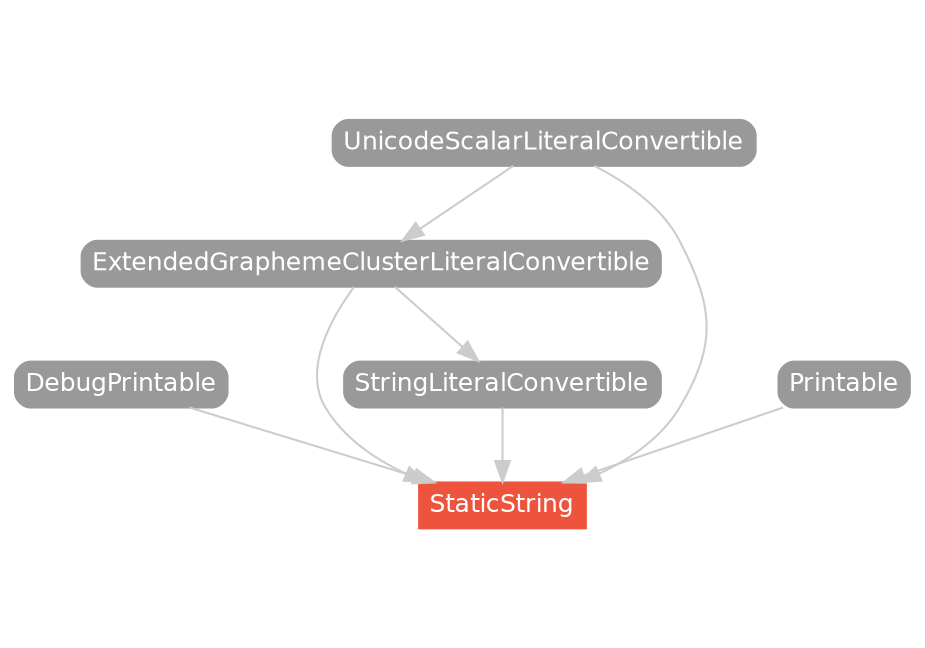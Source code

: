 strict digraph "StaticString - Type Hierarchy - SwiftDoc.org" {
    pad="0.1,0.8"
    node [shape=box, style="filled,rounded", color="#999999", fillcolor="#999999", fontcolor=white, fontname=Helvetica, fontnames="Helvetica,sansserif", fontsize=12, margin="0.07,0.05", height="0.3"]
    edge [color="#cccccc"]
    "DebugPrintable" [URL="/protocol/DebugPrintable/"]
    "ExtendedGraphemeClusterLiteralConvertible" [URL="/protocol/ExtendedGraphemeClusterLiteralConvertible/"]
    "Printable" [URL="/protocol/Printable/"]
    "StaticString" [URL="/type/StaticString/", style="filled", fillcolor="#ee543d", color="#ee543d"]
    "StringLiteralConvertible" [URL="/protocol/StringLiteralConvertible/"]
    "UnicodeScalarLiteralConvertible" [URL="/protocol/UnicodeScalarLiteralConvertible/"]    "UnicodeScalarLiteralConvertible" -> "StaticString"
    "ExtendedGraphemeClusterLiteralConvertible" -> "StaticString"
    "StringLiteralConvertible" -> "StaticString"
    "Printable" -> "StaticString"
    "DebugPrintable" -> "StaticString"
    "UnicodeScalarLiteralConvertible" -> "ExtendedGraphemeClusterLiteralConvertible"
    "ExtendedGraphemeClusterLiteralConvertible" -> "StringLiteralConvertible"
    "UnicodeScalarLiteralConvertible" -> "ExtendedGraphemeClusterLiteralConvertible"
    subgraph Types {
        rank = max; "StaticString";
    }
}